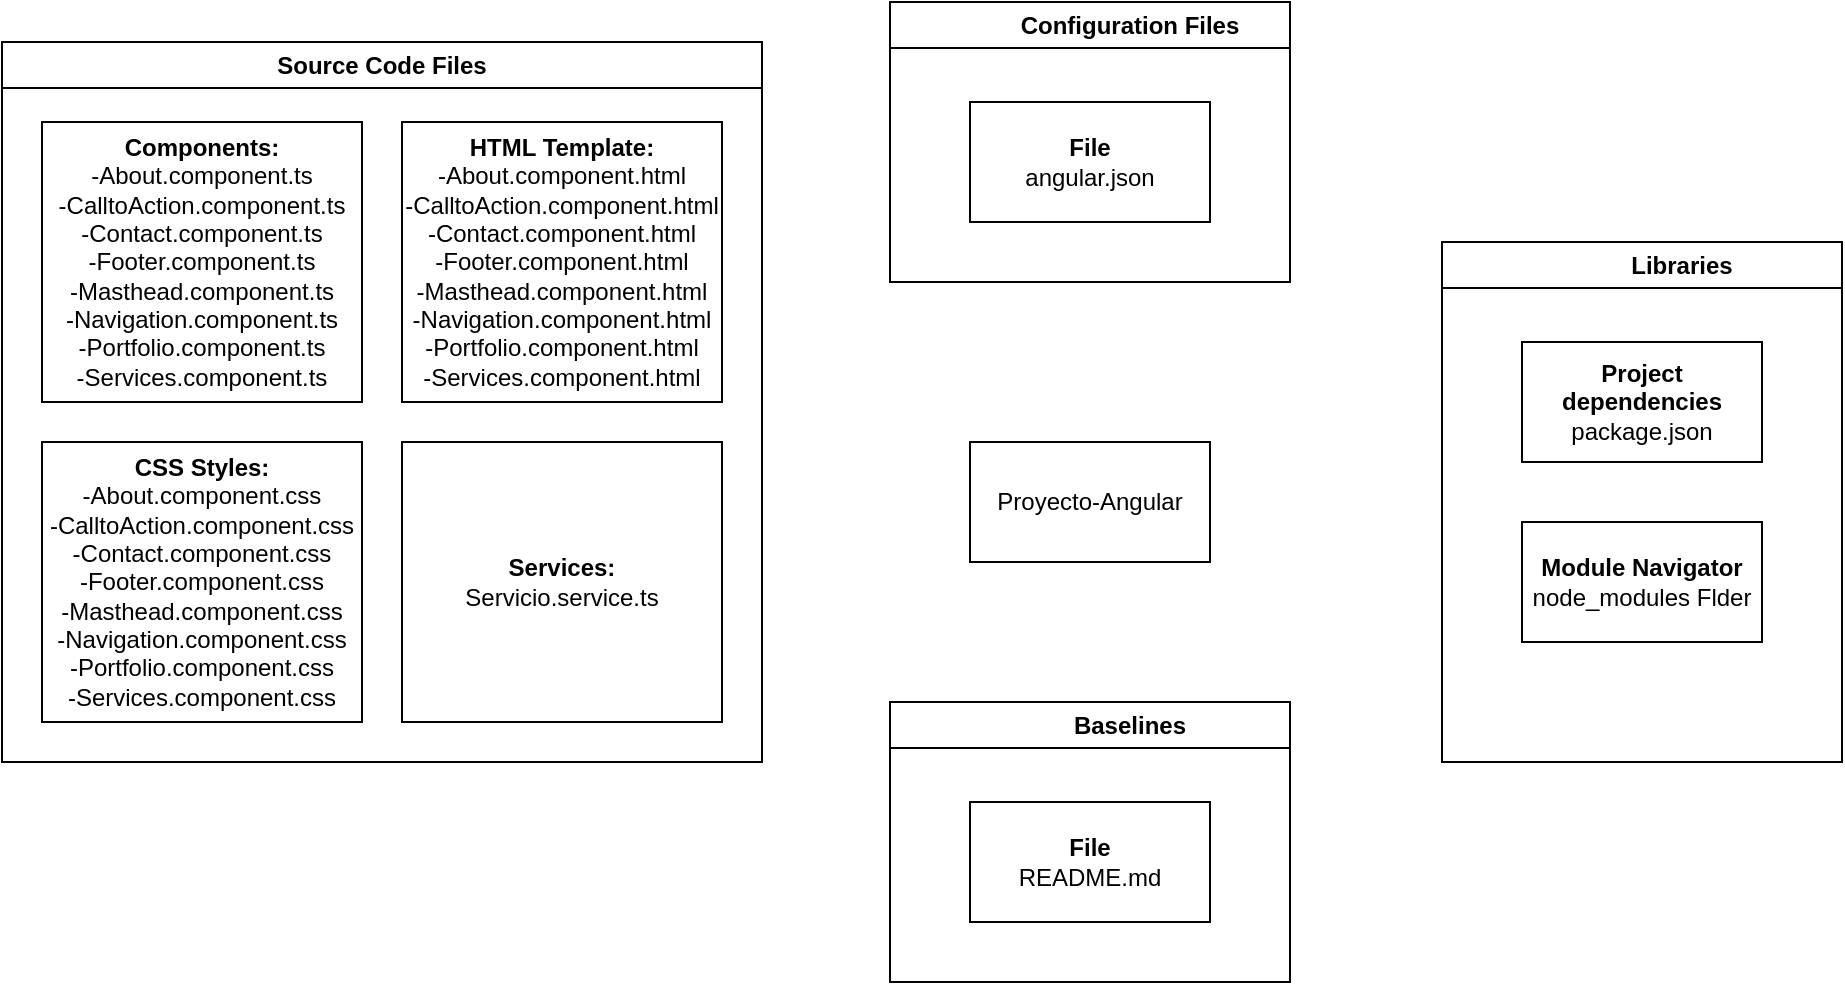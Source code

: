 <mxfile version="22.0.4" type="github">
  <diagram name="Página-1" id="e4uMJLlvltjFi55yqN0S">
    <mxGraphModel dx="1877" dy="542" grid="1" gridSize="10" guides="1" tooltips="1" connect="1" arrows="1" fold="1" page="1" pageScale="1" pageWidth="827" pageHeight="1169" math="0" shadow="0">
      <root>
        <mxCell id="0" />
        <mxCell id="1" parent="0" />
        <mxCell id="XDD5NqhHqpp_Tf_U7cEY-1" value="Proyecto-Angular" style="rounded=0;whiteSpace=wrap;html=1;" vertex="1" parent="1">
          <mxGeometry x="414" y="240" width="120" height="60" as="geometry" />
        </mxCell>
        <mxCell id="XDD5NqhHqpp_Tf_U7cEY-3" value="Source Code Files" style="swimlane;whiteSpace=wrap;html=1;" vertex="1" parent="1">
          <mxGeometry x="-70" y="40" width="380" height="360" as="geometry" />
        </mxCell>
        <mxCell id="XDD5NqhHqpp_Tf_U7cEY-4" value="&lt;b&gt;Components:&lt;br&gt;&lt;/b&gt;-About.component.ts&lt;br&gt;-CalltoAction.component.ts&lt;br&gt;-Contact.component.ts&lt;br&gt;-Footer.component.ts&lt;br&gt;-Masthead.component.ts&lt;br&gt;-Navigation.component.ts&lt;br&gt;-Portfolio.component.ts&lt;br&gt;-Services.component.ts" style="rounded=0;whiteSpace=wrap;html=1;" vertex="1" parent="XDD5NqhHqpp_Tf_U7cEY-3">
          <mxGeometry x="20" y="40" width="160" height="140" as="geometry" />
        </mxCell>
        <mxCell id="XDD5NqhHqpp_Tf_U7cEY-7" value="&lt;b&gt;HTML Template:&lt;br&gt;&lt;/b&gt;-About.component.html&lt;br&gt;-CalltoAction.component.html&lt;br&gt;-Contact.component.html&lt;br&gt;-Footer.component.html&lt;br&gt;-Masthead.component.html&lt;br&gt;-Navigation.component.html&lt;br&gt;-Portfolio.component.html&lt;br&gt;-Services.component.html" style="rounded=0;whiteSpace=wrap;html=1;" vertex="1" parent="XDD5NqhHqpp_Tf_U7cEY-3">
          <mxGeometry x="200" y="40" width="160" height="140" as="geometry" />
        </mxCell>
        <mxCell id="XDD5NqhHqpp_Tf_U7cEY-8" value="&lt;b&gt;CSS Styles:&lt;br&gt;&lt;/b&gt;-About.component.css&lt;br&gt;-CalltoAction.component.css&lt;br&gt;-Contact.component.css&lt;br&gt;-Footer.component.css&lt;br&gt;-Masthead.component.css&lt;br&gt;-Navigation.component.css&lt;br&gt;-Portfolio.component.css&lt;br&gt;-Services.component.css" style="rounded=0;whiteSpace=wrap;html=1;" vertex="1" parent="XDD5NqhHqpp_Tf_U7cEY-3">
          <mxGeometry x="20" y="200" width="160" height="140" as="geometry" />
        </mxCell>
        <mxCell id="XDD5NqhHqpp_Tf_U7cEY-9" value="&lt;b&gt;Services:&lt;br&gt;&lt;/b&gt;Servicio.service.ts" style="rounded=0;whiteSpace=wrap;html=1;" vertex="1" parent="XDD5NqhHqpp_Tf_U7cEY-3">
          <mxGeometry x="200" y="200" width="160" height="140" as="geometry" />
        </mxCell>
        <mxCell id="XDD5NqhHqpp_Tf_U7cEY-10" value="&lt;blockquote style=&quot;margin: 0 0 0 40px; border: none; padding: 0px;&quot;&gt;Configuration Files&lt;/blockquote&gt;" style="swimlane;whiteSpace=wrap;html=1;" vertex="1" parent="1">
          <mxGeometry x="374" y="20" width="200" height="140" as="geometry" />
        </mxCell>
        <mxCell id="XDD5NqhHqpp_Tf_U7cEY-11" value="&lt;b&gt;File&lt;/b&gt;&lt;br&gt;angular.json" style="rounded=0;whiteSpace=wrap;html=1;" vertex="1" parent="XDD5NqhHqpp_Tf_U7cEY-10">
          <mxGeometry x="40" y="50" width="120" height="60" as="geometry" />
        </mxCell>
        <mxCell id="XDD5NqhHqpp_Tf_U7cEY-12" value="&lt;blockquote style=&quot;margin: 0 0 0 40px; border: none; padding: 0px;&quot;&gt;Libraries&lt;/blockquote&gt;" style="swimlane;whiteSpace=wrap;html=1;" vertex="1" parent="1">
          <mxGeometry x="650" y="140" width="200" height="260" as="geometry" />
        </mxCell>
        <mxCell id="XDD5NqhHqpp_Tf_U7cEY-13" value="&lt;b&gt;Project dependencies&lt;/b&gt;&lt;br&gt;package.json" style="rounded=0;whiteSpace=wrap;html=1;" vertex="1" parent="XDD5NqhHqpp_Tf_U7cEY-12">
          <mxGeometry x="40" y="50" width="120" height="60" as="geometry" />
        </mxCell>
        <mxCell id="XDD5NqhHqpp_Tf_U7cEY-14" value="&lt;b&gt;Module Navigator&lt;/b&gt;&lt;br&gt;node_modules Flder" style="rounded=0;whiteSpace=wrap;html=1;" vertex="1" parent="XDD5NqhHqpp_Tf_U7cEY-12">
          <mxGeometry x="40" y="140" width="120" height="60" as="geometry" />
        </mxCell>
        <mxCell id="XDD5NqhHqpp_Tf_U7cEY-15" value="&lt;blockquote style=&quot;margin: 0 0 0 40px; border: none; padding: 0px;&quot;&gt;Baselines&lt;/blockquote&gt;" style="swimlane;whiteSpace=wrap;html=1;" vertex="1" parent="1">
          <mxGeometry x="374" y="370" width="200" height="140" as="geometry" />
        </mxCell>
        <mxCell id="XDD5NqhHqpp_Tf_U7cEY-16" value="&lt;b&gt;File&lt;/b&gt;&lt;br&gt;README.md" style="rounded=0;whiteSpace=wrap;html=1;" vertex="1" parent="XDD5NqhHqpp_Tf_U7cEY-15">
          <mxGeometry x="40" y="50" width="120" height="60" as="geometry" />
        </mxCell>
      </root>
    </mxGraphModel>
  </diagram>
</mxfile>
